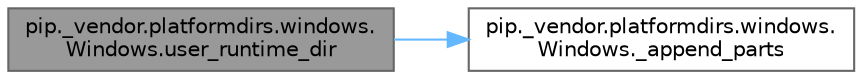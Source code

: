 digraph "pip._vendor.platformdirs.windows.Windows.user_runtime_dir"
{
 // LATEX_PDF_SIZE
  bgcolor="transparent";
  edge [fontname=Helvetica,fontsize=10,labelfontname=Helvetica,labelfontsize=10];
  node [fontname=Helvetica,fontsize=10,shape=box,height=0.2,width=0.4];
  rankdir="LR";
  Node1 [id="Node000001",label="pip._vendor.platformdirs.windows.\lWindows.user_runtime_dir",height=0.2,width=0.4,color="gray40", fillcolor="grey60", style="filled", fontcolor="black",tooltip=" "];
  Node1 -> Node2 [id="edge1_Node000001_Node000002",color="steelblue1",style="solid",tooltip=" "];
  Node2 [id="Node000002",label="pip._vendor.platformdirs.windows.\lWindows._append_parts",height=0.2,width=0.4,color="grey40", fillcolor="white", style="filled",URL="$classpip_1_1__vendor_1_1platformdirs_1_1windows_1_1_windows.html#ab8c097897fc946147d9bf7e94fea2d59",tooltip=" "];
}
